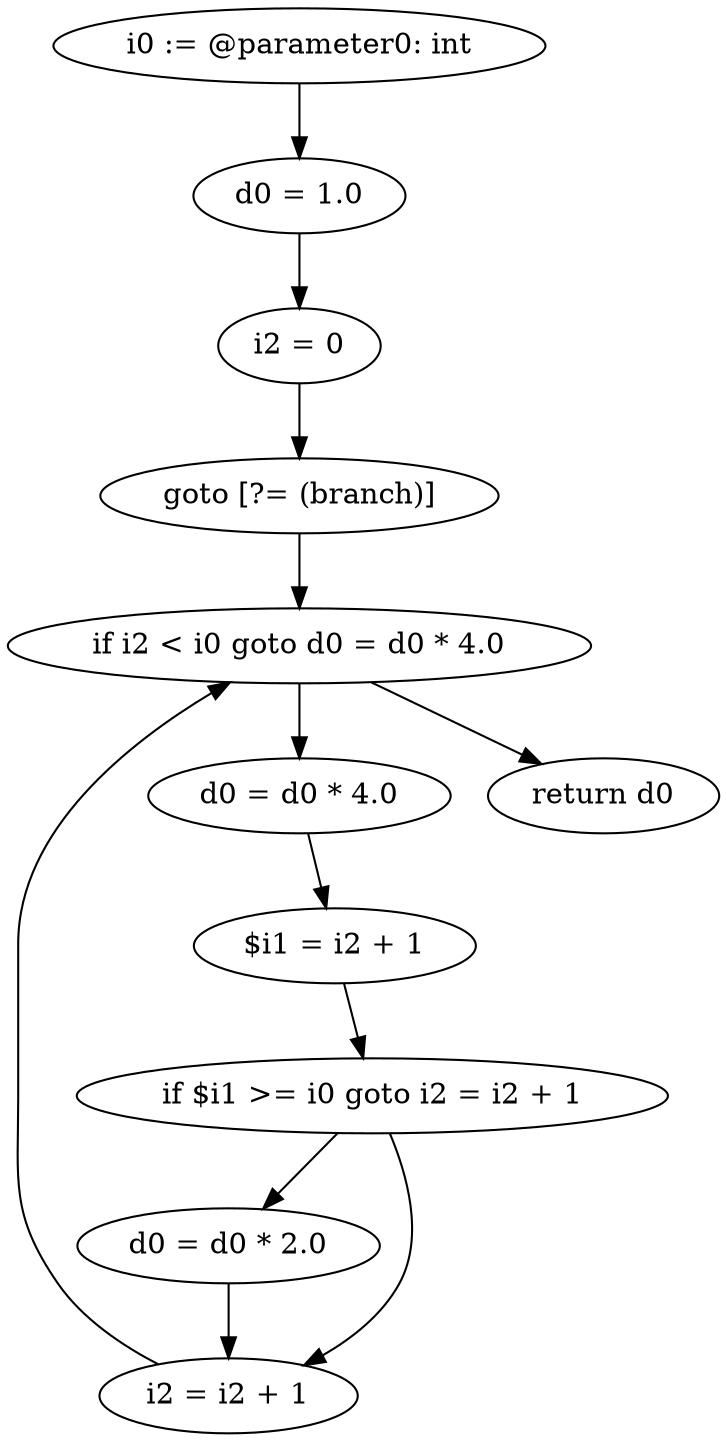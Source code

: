 digraph "unitGraph" {
    "i0 := @parameter0: int"
    "d0 = 1.0"
    "i2 = 0"
    "goto [?= (branch)]"
    "d0 = d0 * 4.0"
    "$i1 = i2 + 1"
    "if $i1 >= i0 goto i2 = i2 + 1"
    "d0 = d0 * 2.0"
    "i2 = i2 + 1"
    "if i2 < i0 goto d0 = d0 * 4.0"
    "return d0"
    "i0 := @parameter0: int"->"d0 = 1.0";
    "d0 = 1.0"->"i2 = 0";
    "i2 = 0"->"goto [?= (branch)]";
    "goto [?= (branch)]"->"if i2 < i0 goto d0 = d0 * 4.0";
    "d0 = d0 * 4.0"->"$i1 = i2 + 1";
    "$i1 = i2 + 1"->"if $i1 >= i0 goto i2 = i2 + 1";
    "if $i1 >= i0 goto i2 = i2 + 1"->"d0 = d0 * 2.0";
    "if $i1 >= i0 goto i2 = i2 + 1"->"i2 = i2 + 1";
    "d0 = d0 * 2.0"->"i2 = i2 + 1";
    "i2 = i2 + 1"->"if i2 < i0 goto d0 = d0 * 4.0";
    "if i2 < i0 goto d0 = d0 * 4.0"->"return d0";
    "if i2 < i0 goto d0 = d0 * 4.0"->"d0 = d0 * 4.0";
}
